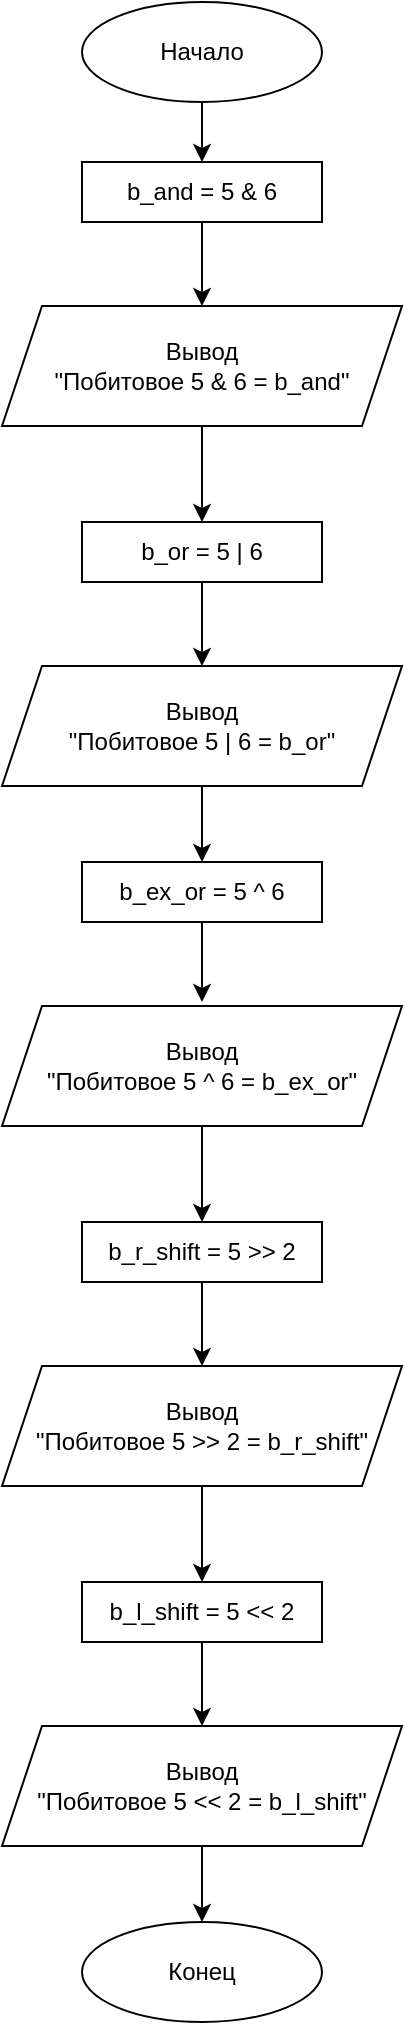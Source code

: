 <mxfile version="14.1.3" type="device" pages="4"><diagram id="mtov8UnVwxYRM04z-yIh" name="task-1"><mxGraphModel dx="1502" dy="604" grid="1" gridSize="10" guides="1" tooltips="1" connect="1" arrows="1" fold="1" page="1" pageScale="1" pageWidth="827" pageHeight="1169" math="0" shadow="0"><root><mxCell id="0"/><mxCell id="1" parent="0"/><mxCell id="noZf8pJ3AzpRDaezdVPW-12" value="" style="edgeStyle=orthogonalEdgeStyle;rounded=0;orthogonalLoop=1;jettySize=auto;html=1;entryX=0.5;entryY=0;entryDx=0;entryDy=0;" edge="1" parent="1" source="noZf8pJ3AzpRDaezdVPW-1" target="noZf8pJ3AzpRDaezdVPW-2"><mxGeometry relative="1" as="geometry"/></mxCell><mxCell id="noZf8pJ3AzpRDaezdVPW-1" value="Начало" style="ellipse;whiteSpace=wrap;html=1;" vertex="1" parent="1"><mxGeometry x="370" y="40" width="120" height="50" as="geometry"/></mxCell><mxCell id="noZf8pJ3AzpRDaezdVPW-13" style="edgeStyle=orthogonalEdgeStyle;rounded=0;orthogonalLoop=1;jettySize=auto;html=1;entryX=0.5;entryY=0;entryDx=0;entryDy=0;" edge="1" parent="1" source="noZf8pJ3AzpRDaezdVPW-2" target="noZf8pJ3AzpRDaezdVPW-3"><mxGeometry relative="1" as="geometry"/></mxCell><mxCell id="noZf8pJ3AzpRDaezdVPW-2" value="b_and = 5 &amp;amp; 6" style="rounded=0;whiteSpace=wrap;html=1;" vertex="1" parent="1"><mxGeometry x="370" y="120" width="120" height="30" as="geometry"/></mxCell><mxCell id="noZf8pJ3AzpRDaezdVPW-14" style="edgeStyle=orthogonalEdgeStyle;rounded=0;orthogonalLoop=1;jettySize=auto;html=1;entryX=0.5;entryY=0;entryDx=0;entryDy=0;" edge="1" parent="1" source="noZf8pJ3AzpRDaezdVPW-3" target="noZf8pJ3AzpRDaezdVPW-4"><mxGeometry relative="1" as="geometry"/></mxCell><mxCell id="noZf8pJ3AzpRDaezdVPW-3" value="Вывод&lt;br&gt;&quot;Побитовое 5 &amp;amp; 6 = b_and&quot;" style="shape=parallelogram;perimeter=parallelogramPerimeter;whiteSpace=wrap;html=1;fixedSize=1;" vertex="1" parent="1"><mxGeometry x="330" y="192" width="200" height="60" as="geometry"/></mxCell><mxCell id="noZf8pJ3AzpRDaezdVPW-15" style="edgeStyle=orthogonalEdgeStyle;rounded=0;orthogonalLoop=1;jettySize=auto;html=1;entryX=0.5;entryY=0;entryDx=0;entryDy=0;" edge="1" parent="1" source="noZf8pJ3AzpRDaezdVPW-4" target="noZf8pJ3AzpRDaezdVPW-5"><mxGeometry relative="1" as="geometry"/></mxCell><mxCell id="noZf8pJ3AzpRDaezdVPW-4" value="b_or = 5 | 6" style="rounded=0;whiteSpace=wrap;html=1;" vertex="1" parent="1"><mxGeometry x="370" y="300" width="120" height="30" as="geometry"/></mxCell><mxCell id="noZf8pJ3AzpRDaezdVPW-16" style="edgeStyle=orthogonalEdgeStyle;rounded=0;orthogonalLoop=1;jettySize=auto;html=1;entryX=0.5;entryY=0;entryDx=0;entryDy=0;" edge="1" parent="1" source="noZf8pJ3AzpRDaezdVPW-5" target="noZf8pJ3AzpRDaezdVPW-6"><mxGeometry relative="1" as="geometry"/></mxCell><mxCell id="noZf8pJ3AzpRDaezdVPW-5" value="Вывод&lt;br&gt;&quot;Побитовое 5 | 6 = b_or&quot;" style="shape=parallelogram;perimeter=parallelogramPerimeter;whiteSpace=wrap;html=1;fixedSize=1;" vertex="1" parent="1"><mxGeometry x="330" y="372" width="200" height="60" as="geometry"/></mxCell><mxCell id="noZf8pJ3AzpRDaezdVPW-17" style="edgeStyle=orthogonalEdgeStyle;rounded=0;orthogonalLoop=1;jettySize=auto;html=1;" edge="1" parent="1" source="noZf8pJ3AzpRDaezdVPW-6"><mxGeometry relative="1" as="geometry"><mxPoint x="430" y="540" as="targetPoint"/></mxGeometry></mxCell><mxCell id="noZf8pJ3AzpRDaezdVPW-6" value="b_ex_or = 5 ^ 6" style="rounded=0;whiteSpace=wrap;html=1;" vertex="1" parent="1"><mxGeometry x="370" y="470" width="120" height="30" as="geometry"/></mxCell><mxCell id="noZf8pJ3AzpRDaezdVPW-19" value="" style="edgeStyle=orthogonalEdgeStyle;rounded=0;orthogonalLoop=1;jettySize=auto;html=1;" edge="1" parent="1" source="noZf8pJ3AzpRDaezdVPW-7" target="noZf8pJ3AzpRDaezdVPW-8"><mxGeometry relative="1" as="geometry"/></mxCell><mxCell id="noZf8pJ3AzpRDaezdVPW-7" value="Вывод&lt;br&gt;&quot;Побитовое 5 ^ 6 = b_ex_or&quot;" style="shape=parallelogram;perimeter=parallelogramPerimeter;whiteSpace=wrap;html=1;fixedSize=1;" vertex="1" parent="1"><mxGeometry x="330" y="542" width="200" height="60" as="geometry"/></mxCell><mxCell id="noZf8pJ3AzpRDaezdVPW-20" value="" style="edgeStyle=orthogonalEdgeStyle;rounded=0;orthogonalLoop=1;jettySize=auto;html=1;" edge="1" parent="1" source="noZf8pJ3AzpRDaezdVPW-8" target="noZf8pJ3AzpRDaezdVPW-9"><mxGeometry relative="1" as="geometry"/></mxCell><mxCell id="noZf8pJ3AzpRDaezdVPW-8" value="b_r_shift = 5 &amp;gt;&amp;gt; 2" style="rounded=0;whiteSpace=wrap;html=1;" vertex="1" parent="1"><mxGeometry x="370" y="650" width="120" height="30" as="geometry"/></mxCell><mxCell id="noZf8pJ3AzpRDaezdVPW-21" value="" style="edgeStyle=orthogonalEdgeStyle;rounded=0;orthogonalLoop=1;jettySize=auto;html=1;" edge="1" parent="1" source="noZf8pJ3AzpRDaezdVPW-9" target="noZf8pJ3AzpRDaezdVPW-10"><mxGeometry relative="1" as="geometry"/></mxCell><mxCell id="noZf8pJ3AzpRDaezdVPW-9" value="Вывод&lt;br&gt;&quot;Побитовое 5 &amp;gt;&amp;gt; 2 = b_r_shift&quot;" style="shape=parallelogram;perimeter=parallelogramPerimeter;whiteSpace=wrap;html=1;fixedSize=1;" vertex="1" parent="1"><mxGeometry x="330" y="722" width="200" height="60" as="geometry"/></mxCell><mxCell id="noZf8pJ3AzpRDaezdVPW-22" value="" style="edgeStyle=orthogonalEdgeStyle;rounded=0;orthogonalLoop=1;jettySize=auto;html=1;" edge="1" parent="1" source="noZf8pJ3AzpRDaezdVPW-10" target="noZf8pJ3AzpRDaezdVPW-11"><mxGeometry relative="1" as="geometry"/></mxCell><mxCell id="noZf8pJ3AzpRDaezdVPW-10" value="b_l_shift = 5 &amp;lt;&amp;lt; 2" style="rounded=0;whiteSpace=wrap;html=1;" vertex="1" parent="1"><mxGeometry x="370" y="830" width="120" height="30" as="geometry"/></mxCell><mxCell id="noZf8pJ3AzpRDaezdVPW-24" value="" style="edgeStyle=orthogonalEdgeStyle;rounded=0;orthogonalLoop=1;jettySize=auto;html=1;" edge="1" parent="1" source="noZf8pJ3AzpRDaezdVPW-11" target="noZf8pJ3AzpRDaezdVPW-23"><mxGeometry relative="1" as="geometry"/></mxCell><mxCell id="noZf8pJ3AzpRDaezdVPW-11" value="Вывод&lt;br&gt;&quot;Побитовое 5 &amp;lt;&amp;lt; 2 = b_l_shift&quot;" style="shape=parallelogram;perimeter=parallelogramPerimeter;whiteSpace=wrap;html=1;fixedSize=1;" vertex="1" parent="1"><mxGeometry x="330" y="902" width="200" height="60" as="geometry"/></mxCell><mxCell id="noZf8pJ3AzpRDaezdVPW-23" value="Конец" style="ellipse;whiteSpace=wrap;html=1;" vertex="1" parent="1"><mxGeometry x="370" y="1000" width="120" height="50" as="geometry"/></mxCell></root></mxGraphModel></diagram><diagram id="lxtBtmDNymoC7H2dtrej" name="task-2"><mxGraphModel dx="1502" dy="604" grid="1" gridSize="10" guides="1" tooltips="1" connect="1" arrows="1" fold="1" page="1" pageScale="1" pageWidth="827" pageHeight="1169" math="0" shadow="0"><root><mxCell id="qsWx7sEdZ8oB0vHvWN6v-0"/><mxCell id="qsWx7sEdZ8oB0vHvWN6v-1" parent="qsWx7sEdZ8oB0vHvWN6v-0"/><mxCell id="Nx0aZJKkVV8_jHk47C-S-0" value="" style="edgeStyle=orthogonalEdgeStyle;rounded=0;orthogonalLoop=1;jettySize=auto;html=1;" edge="1" parent="qsWx7sEdZ8oB0vHvWN6v-1" source="Nx0aZJKkVV8_jHk47C-S-1" target="Nx0aZJKkVV8_jHk47C-S-3"><mxGeometry relative="1" as="geometry"/></mxCell><mxCell id="Nx0aZJKkVV8_jHk47C-S-1" value="Начало" style="ellipse;whiteSpace=wrap;html=1;" vertex="1" parent="qsWx7sEdZ8oB0vHvWN6v-1"><mxGeometry x="354" y="30" width="120" height="40" as="geometry"/></mxCell><mxCell id="Nx0aZJKkVV8_jHk47C-S-2" value="" style="edgeStyle=orthogonalEdgeStyle;rounded=0;orthogonalLoop=1;jettySize=auto;html=1;" edge="1" parent="qsWx7sEdZ8oB0vHvWN6v-1" source="Nx0aZJKkVV8_jHk47C-S-3" target="Nx0aZJKkVV8_jHk47C-S-4"><mxGeometry relative="1" as="geometry"/></mxCell><mxCell id="Nx0aZJKkVV8_jHk47C-S-3" value="Вывод&lt;br&gt;&quot;Введите координаты &lt;br&gt;двух точек&quot;" style="shape=parallelogram;perimeter=parallelogramPerimeter;whiteSpace=wrap;html=1;fixedSize=1;" vertex="1" parent="qsWx7sEdZ8oB0vHvWN6v-1"><mxGeometry x="334" y="100" width="160" height="60" as="geometry"/></mxCell><mxCell id="DtNqSmo6v0dv_nq8p0an-0" value="" style="edgeStyle=orthogonalEdgeStyle;rounded=0;orthogonalLoop=1;jettySize=auto;html=1;" edge="1" parent="qsWx7sEdZ8oB0vHvWN6v-1" source="Nx0aZJKkVV8_jHk47C-S-4" target="Nx0aZJKkVV8_jHk47C-S-5"><mxGeometry relative="1" as="geometry"/></mxCell><mxCell id="Nx0aZJKkVV8_jHk47C-S-4" value="Ввод&lt;br&gt;x1, y1, x2, y2" style="shape=parallelogram;perimeter=parallelogramPerimeter;whiteSpace=wrap;html=1;fixedSize=1;" vertex="1" parent="qsWx7sEdZ8oB0vHvWN6v-1"><mxGeometry x="334" y="190" width="160" height="60" as="geometry"/></mxCell><mxCell id="DtNqSmo6v0dv_nq8p0an-1" value="" style="edgeStyle=orthogonalEdgeStyle;rounded=0;orthogonalLoop=1;jettySize=auto;html=1;" edge="1" parent="qsWx7sEdZ8oB0vHvWN6v-1" source="Nx0aZJKkVV8_jHk47C-S-5" target="Nx0aZJKkVV8_jHk47C-S-6"><mxGeometry relative="1" as="geometry"/></mxCell><mxCell id="Nx0aZJKkVV8_jHk47C-S-5" value="&lt;div&gt;k = (y2 - y1)/(x2 - x1)&lt;/div&gt;&lt;div&gt;b = y2 - (k * x2)&lt;/div&gt;" style="rounded=0;whiteSpace=wrap;html=1;" vertex="1" parent="qsWx7sEdZ8oB0vHvWN6v-1"><mxGeometry x="354" y="280" width="120" height="60" as="geometry"/></mxCell><mxCell id="DtNqSmo6v0dv_nq8p0an-2" value="" style="edgeStyle=orthogonalEdgeStyle;rounded=0;orthogonalLoop=1;jettySize=auto;html=1;" edge="1" parent="qsWx7sEdZ8oB0vHvWN6v-1" source="Nx0aZJKkVV8_jHk47C-S-6" target="Nx0aZJKkVV8_jHk47C-S-7"><mxGeometry relative="1" as="geometry"/></mxCell><mxCell id="Nx0aZJKkVV8_jHk47C-S-6" value="Вывод&lt;br&gt;&quot;y = {k}x + {b}&quot;" style="shape=parallelogram;perimeter=parallelogramPerimeter;whiteSpace=wrap;html=1;fixedSize=1;" vertex="1" parent="qsWx7sEdZ8oB0vHvWN6v-1"><mxGeometry x="334" y="370" width="160" height="60" as="geometry"/></mxCell><mxCell id="Nx0aZJKkVV8_jHk47C-S-7" value="Конец" style="ellipse;whiteSpace=wrap;html=1;" vertex="1" parent="qsWx7sEdZ8oB0vHvWN6v-1"><mxGeometry x="354" y="460" width="120" height="40" as="geometry"/></mxCell></root></mxGraphModel></diagram><diagram id="T6PGgLkrZO6PjrcBX0u1" name="task-3"><mxGraphModel dx="2146" dy="863" grid="1" gridSize="10" guides="1" tooltips="1" connect="1" arrows="1" fold="1" page="1" pageScale="1" pageWidth="827" pageHeight="1169" math="0" shadow="0"><root><mxCell id="1HQWwujtwcnL8jCytG9O-0"/><mxCell id="1HQWwujtwcnL8jCytG9O-1" parent="1HQWwujtwcnL8jCytG9O-0"/><mxCell id="1HQWwujtwcnL8jCytG9O-8" value="" style="edgeStyle=orthogonalEdgeStyle;rounded=0;orthogonalLoop=1;jettySize=auto;html=1;" edge="1" parent="1HQWwujtwcnL8jCytG9O-1" source="1HQWwujtwcnL8jCytG9O-2" target="1HQWwujtwcnL8jCytG9O-3"><mxGeometry relative="1" as="geometry"/></mxCell><mxCell id="1HQWwujtwcnL8jCytG9O-2" value="Начало" style="ellipse;whiteSpace=wrap;html=1;" vertex="1" parent="1HQWwujtwcnL8jCytG9O-1"><mxGeometry x="430" y="20" width="120" height="40" as="geometry"/></mxCell><mxCell id="1HQWwujtwcnL8jCytG9O-9" value="" style="edgeStyle=orthogonalEdgeStyle;rounded=0;orthogonalLoop=1;jettySize=auto;html=1;" edge="1" parent="1HQWwujtwcnL8jCytG9O-1" source="1HQWwujtwcnL8jCytG9O-3" target="1HQWwujtwcnL8jCytG9O-4"><mxGeometry relative="1" as="geometry"/></mxCell><mxCell id="1HQWwujtwcnL8jCytG9O-3" value="Вывод&lt;br&gt;&quot;Введите границы диапазона&quot;" style="shape=parallelogram;perimeter=parallelogramPerimeter;whiteSpace=wrap;html=1;fixedSize=1;" vertex="1" parent="1HQWwujtwcnL8jCytG9O-1"><mxGeometry x="410" y="90" width="160" height="60" as="geometry"/></mxCell><mxCell id="1HQWwujtwcnL8jCytG9O-10" value="" style="edgeStyle=orthogonalEdgeStyle;rounded=0;orthogonalLoop=1;jettySize=auto;html=1;" edge="1" parent="1HQWwujtwcnL8jCytG9O-1" source="1HQWwujtwcnL8jCytG9O-4" target="1HQWwujtwcnL8jCytG9O-5"><mxGeometry relative="1" as="geometry"/></mxCell><mxCell id="1HQWwujtwcnL8jCytG9O-4" value="Ввод&lt;br&gt;a, b" style="shape=parallelogram;perimeter=parallelogramPerimeter;whiteSpace=wrap;html=1;fixedSize=1;" vertex="1" parent="1HQWwujtwcnL8jCytG9O-1"><mxGeometry x="410" y="180" width="160" height="60" as="geometry"/></mxCell><mxCell id="1HQWwujtwcnL8jCytG9O-11" style="edgeStyle=orthogonalEdgeStyle;rounded=0;orthogonalLoop=1;jettySize=auto;html=1;entryX=0.5;entryY=0;entryDx=0;entryDy=0;" edge="1" parent="1HQWwujtwcnL8jCytG9O-1" source="1HQWwujtwcnL8jCytG9O-5" target="1HQWwujtwcnL8jCytG9O-6"><mxGeometry relative="1" as="geometry"/></mxCell><mxCell id="1HQWwujtwcnL8jCytG9O-14" value="" style="edgeStyle=orthogonalEdgeStyle;rounded=0;orthogonalLoop=1;jettySize=auto;html=1;" edge="1" parent="1HQWwujtwcnL8jCytG9O-1" source="1HQWwujtwcnL8jCytG9O-5" target="1HQWwujtwcnL8jCytG9O-13"><mxGeometry relative="1" as="geometry"/></mxCell><mxCell id="1HQWwujtwcnL8jCytG9O-5" value="a, b это str" style="rhombus;whiteSpace=wrap;html=1;" vertex="1" parent="1HQWwujtwcnL8jCytG9O-1"><mxGeometry x="430" y="280" width="120" height="80" as="geometry"/></mxCell><mxCell id="sC7nYMjdzfOnVRGtRTHD-8" value="" style="edgeStyle=orthogonalEdgeStyle;rounded=0;orthogonalLoop=1;jettySize=auto;html=1;" edge="1" parent="1HQWwujtwcnL8jCytG9O-1" source="1HQWwujtwcnL8jCytG9O-6" target="sC7nYMjdzfOnVRGtRTHD-1"><mxGeometry relative="1" as="geometry"/></mxCell><mxCell id="1HQWwujtwcnL8jCytG9O-6" value="a_code = ord(a)&lt;br&gt;b_code = ord(b)" style="rounded=0;whiteSpace=wrap;html=1;" vertex="1" parent="1HQWwujtwcnL8jCytG9O-1"><mxGeometry x="750" y="340" width="120" height="40" as="geometry"/></mxCell><mxCell id="sC7nYMjdzfOnVRGtRTHD-31" style="edgeStyle=orthogonalEdgeStyle;rounded=0;orthogonalLoop=1;jettySize=auto;html=1;" edge="1" parent="1HQWwujtwcnL8jCytG9O-1" source="1HQWwujtwcnL8jCytG9O-7" target="1HQWwujtwcnL8jCytG9O-24"><mxGeometry relative="1" as="geometry"><Array as="points"><mxPoint x="810" y="680"/><mxPoint x="470" y="680"/></Array></mxGeometry></mxCell><mxCell id="1HQWwujtwcnL8jCytG9O-7" value="c = chr(randint(a_code, b_code))" style="rounded=0;whiteSpace=wrap;html=1;" vertex="1" parent="1HQWwujtwcnL8jCytG9O-1"><mxGeometry x="715" y="620" width="190" height="30" as="geometry"/></mxCell><mxCell id="1HQWwujtwcnL8jCytG9O-12" value="Да" style="text;html=1;align=center;verticalAlign=middle;resizable=0;points=[];autosize=1;" vertex="1" parent="1HQWwujtwcnL8jCytG9O-1"><mxGeometry x="705" y="300" width="30" height="20" as="geometry"/></mxCell><mxCell id="1HQWwujtwcnL8jCytG9O-17" value="" style="edgeStyle=orthogonalEdgeStyle;rounded=0;orthogonalLoop=1;jettySize=auto;html=1;" edge="1" parent="1HQWwujtwcnL8jCytG9O-1" source="1HQWwujtwcnL8jCytG9O-13" target="1HQWwujtwcnL8jCytG9O-16"><mxGeometry relative="1" as="geometry"/></mxCell><mxCell id="1HQWwujtwcnL8jCytG9O-20" value="" style="edgeStyle=orthogonalEdgeStyle;rounded=0;orthogonalLoop=1;jettySize=auto;html=1;" edge="1" parent="1HQWwujtwcnL8jCytG9O-1" source="1HQWwujtwcnL8jCytG9O-13" target="1HQWwujtwcnL8jCytG9O-19"><mxGeometry relative="1" as="geometry"/></mxCell><mxCell id="1HQWwujtwcnL8jCytG9O-13" value="a, b это int" style="rhombus;whiteSpace=wrap;html=1;" vertex="1" parent="1HQWwujtwcnL8jCytG9O-1"><mxGeometry x="240" y="370" width="120" height="80" as="geometry"/></mxCell><mxCell id="1HQWwujtwcnL8jCytG9O-15" value="Нет" style="text;html=1;align=center;verticalAlign=middle;resizable=0;points=[];autosize=1;" vertex="1" parent="1HQWwujtwcnL8jCytG9O-1"><mxGeometry x="340" y="300" width="40" height="20" as="geometry"/></mxCell><mxCell id="sC7nYMjdzfOnVRGtRTHD-18" value="" style="edgeStyle=orthogonalEdgeStyle;rounded=0;orthogonalLoop=1;jettySize=auto;html=1;" edge="1" parent="1HQWwujtwcnL8jCytG9O-1" source="1HQWwujtwcnL8jCytG9O-16" target="sC7nYMjdzfOnVRGtRTHD-14"><mxGeometry relative="1" as="geometry"/></mxCell><mxCell id="1HQWwujtwcnL8jCytG9O-16" value="a = int(a)&lt;br&gt;b = int(b)" style="whiteSpace=wrap;html=1;" vertex="1" parent="1HQWwujtwcnL8jCytG9O-1"><mxGeometry x="410" y="390" width="120" height="40" as="geometry"/></mxCell><mxCell id="1HQWwujtwcnL8jCytG9O-18" value="Да" style="text;html=1;align=center;verticalAlign=middle;resizable=0;points=[];autosize=1;" vertex="1" parent="1HQWwujtwcnL8jCytG9O-1"><mxGeometry x="365" y="390" width="30" height="20" as="geometry"/></mxCell><mxCell id="sC7nYMjdzfOnVRGtRTHD-24" value="" style="edgeStyle=orthogonalEdgeStyle;rounded=0;orthogonalLoop=1;jettySize=auto;html=1;" edge="1" parent="1HQWwujtwcnL8jCytG9O-1" source="1HQWwujtwcnL8jCytG9O-19" target="sC7nYMjdzfOnVRGtRTHD-20"><mxGeometry relative="1" as="geometry"/></mxCell><mxCell id="1HQWwujtwcnL8jCytG9O-19" value="a = float(a)&lt;br&gt;b = float(b)" style="whiteSpace=wrap;html=1;" vertex="1" parent="1HQWwujtwcnL8jCytG9O-1"><mxGeometry x="70" y="390" width="120" height="40" as="geometry"/></mxCell><mxCell id="1HQWwujtwcnL8jCytG9O-21" value="Нет" style="text;html=1;align=center;verticalAlign=middle;resizable=0;points=[];autosize=1;" vertex="1" parent="1HQWwujtwcnL8jCytG9O-1"><mxGeometry x="200" y="390" width="40" height="20" as="geometry"/></mxCell><mxCell id="1HQWwujtwcnL8jCytG9O-32" value="" style="edgeStyle=orthogonalEdgeStyle;rounded=0;orthogonalLoop=1;jettySize=auto;html=1;" edge="1" parent="1HQWwujtwcnL8jCytG9O-1" source="1HQWwujtwcnL8jCytG9O-24" target="1HQWwujtwcnL8jCytG9O-31"><mxGeometry relative="1" as="geometry"/></mxCell><mxCell id="1HQWwujtwcnL8jCytG9O-24" value="Вывод&lt;br&gt;c" style="shape=parallelogram;perimeter=parallelogramPerimeter;whiteSpace=wrap;html=1;fixedSize=1;" vertex="1" parent="1HQWwujtwcnL8jCytG9O-1"><mxGeometry x="390" y="730" width="160" height="60" as="geometry"/></mxCell><mxCell id="1HQWwujtwcnL8jCytG9O-31" value="Конец" style="ellipse;whiteSpace=wrap;html=1;" vertex="1" parent="1HQWwujtwcnL8jCytG9O-1"><mxGeometry x="410" y="820" width="120" height="40" as="geometry"/></mxCell><mxCell id="sC7nYMjdzfOnVRGtRTHD-3" value="" style="edgeStyle=orthogonalEdgeStyle;rounded=0;orthogonalLoop=1;jettySize=auto;html=1;" edge="1" parent="1HQWwujtwcnL8jCytG9O-1" source="sC7nYMjdzfOnVRGtRTHD-1" target="sC7nYMjdzfOnVRGtRTHD-2"><mxGeometry relative="1" as="geometry"/></mxCell><mxCell id="sC7nYMjdzfOnVRGtRTHD-6" style="edgeStyle=orthogonalEdgeStyle;rounded=0;orthogonalLoop=1;jettySize=auto;html=1;" edge="1" parent="1HQWwujtwcnL8jCytG9O-1" source="sC7nYMjdzfOnVRGtRTHD-1" target="1HQWwujtwcnL8jCytG9O-7"><mxGeometry relative="1" as="geometry"><Array as="points"><mxPoint x="690" y="450"/><mxPoint x="690" y="560"/><mxPoint x="810" y="560"/></Array></mxGeometry></mxCell><mxCell id="sC7nYMjdzfOnVRGtRTHD-1" value="b &amp;lt; a" style="rhombus;whiteSpace=wrap;html=1;" vertex="1" parent="1HQWwujtwcnL8jCytG9O-1"><mxGeometry x="750" y="410" width="120" height="80" as="geometry"/></mxCell><mxCell id="sC7nYMjdzfOnVRGtRTHD-7" style="edgeStyle=orthogonalEdgeStyle;rounded=0;orthogonalLoop=1;jettySize=auto;html=1;" edge="1" parent="1HQWwujtwcnL8jCytG9O-1" source="sC7nYMjdzfOnVRGtRTHD-2" target="1HQWwujtwcnL8jCytG9O-7"><mxGeometry relative="1" as="geometry"><Array as="points"><mxPoint x="950" y="560"/><mxPoint x="810" y="560"/></Array></mxGeometry></mxCell><mxCell id="sC7nYMjdzfOnVRGtRTHD-2" value="a, b = b, a" style="whiteSpace=wrap;html=1;" vertex="1" parent="1HQWwujtwcnL8jCytG9O-1"><mxGeometry x="890" y="500" width="120" height="30" as="geometry"/></mxCell><mxCell id="sC7nYMjdzfOnVRGtRTHD-9" value="Да" style="text;html=1;align=center;verticalAlign=middle;resizable=0;points=[];autosize=1;" vertex="1" parent="1HQWwujtwcnL8jCytG9O-1"><mxGeometry x="895" y="430" width="30" height="20" as="geometry"/></mxCell><mxCell id="sC7nYMjdzfOnVRGtRTHD-10" value="Нет" style="text;html=1;align=center;verticalAlign=middle;resizable=0;points=[];autosize=1;" vertex="1" parent="1HQWwujtwcnL8jCytG9O-1"><mxGeometry x="700" y="430" width="40" height="20" as="geometry"/></mxCell><mxCell id="sC7nYMjdzfOnVRGtRTHD-30" style="edgeStyle=orthogonalEdgeStyle;rounded=0;orthogonalLoop=1;jettySize=auto;html=1;" edge="1" parent="1HQWwujtwcnL8jCytG9O-1" source="sC7nYMjdzfOnVRGtRTHD-11" target="1HQWwujtwcnL8jCytG9O-24"><mxGeometry relative="1" as="geometry"/></mxCell><mxCell id="sC7nYMjdzfOnVRGtRTHD-11" value="c = randint(a, b)" style="whiteSpace=wrap;html=1;" vertex="1" parent="1HQWwujtwcnL8jCytG9O-1"><mxGeometry x="410" y="620" width="120" height="30" as="geometry"/></mxCell><mxCell id="sC7nYMjdzfOnVRGtRTHD-32" style="edgeStyle=orthogonalEdgeStyle;rounded=0;orthogonalLoop=1;jettySize=auto;html=1;" edge="1" parent="1HQWwujtwcnL8jCytG9O-1" source="sC7nYMjdzfOnVRGtRTHD-12" target="1HQWwujtwcnL8jCytG9O-24"><mxGeometry relative="1" as="geometry"><Array as="points"><mxPoint x="130" y="680"/><mxPoint x="470" y="680"/></Array></mxGeometry></mxCell><mxCell id="sC7nYMjdzfOnVRGtRTHD-12" value="c = uniform(a, b)" style="whiteSpace=wrap;html=1;" vertex="1" parent="1HQWwujtwcnL8jCytG9O-1"><mxGeometry x="70" y="620" width="120" height="30" as="geometry"/></mxCell><mxCell id="sC7nYMjdzfOnVRGtRTHD-13" value="" style="edgeStyle=orthogonalEdgeStyle;rounded=0;orthogonalLoop=1;jettySize=auto;html=1;" edge="1" parent="1HQWwujtwcnL8jCytG9O-1" source="sC7nYMjdzfOnVRGtRTHD-14" target="sC7nYMjdzfOnVRGtRTHD-15"><mxGeometry relative="1" as="geometry"/></mxCell><mxCell id="sC7nYMjdzfOnVRGtRTHD-26" style="edgeStyle=orthogonalEdgeStyle;rounded=0;orthogonalLoop=1;jettySize=auto;html=1;" edge="1" parent="1HQWwujtwcnL8jCytG9O-1" source="sC7nYMjdzfOnVRGtRTHD-14" target="sC7nYMjdzfOnVRGtRTHD-11"><mxGeometry relative="1" as="geometry"><Array as="points"><mxPoint x="360" y="500"/><mxPoint x="360" y="590"/><mxPoint x="470" y="590"/></Array></mxGeometry></mxCell><mxCell id="sC7nYMjdzfOnVRGtRTHD-14" value="b &amp;lt; a" style="rhombus;whiteSpace=wrap;html=1;" vertex="1" parent="1HQWwujtwcnL8jCytG9O-1"><mxGeometry x="410" y="460" width="120" height="80" as="geometry"/></mxCell><mxCell id="sC7nYMjdzfOnVRGtRTHD-27" style="edgeStyle=orthogonalEdgeStyle;rounded=0;orthogonalLoop=1;jettySize=auto;html=1;" edge="1" parent="1HQWwujtwcnL8jCytG9O-1" source="sC7nYMjdzfOnVRGtRTHD-15" target="sC7nYMjdzfOnVRGtRTHD-11"><mxGeometry relative="1" as="geometry"><Array as="points"><mxPoint x="610" y="590"/><mxPoint x="470" y="590"/></Array></mxGeometry></mxCell><mxCell id="sC7nYMjdzfOnVRGtRTHD-15" value="a, b = b, a" style="whiteSpace=wrap;html=1;" vertex="1" parent="1HQWwujtwcnL8jCytG9O-1"><mxGeometry x="550" y="550" width="120" height="30" as="geometry"/></mxCell><mxCell id="sC7nYMjdzfOnVRGtRTHD-16" value="Да" style="text;html=1;align=center;verticalAlign=middle;resizable=0;points=[];autosize=1;" vertex="1" parent="1HQWwujtwcnL8jCytG9O-1"><mxGeometry x="555" y="480" width="30" height="20" as="geometry"/></mxCell><mxCell id="sC7nYMjdzfOnVRGtRTHD-17" value="Нет" style="text;html=1;align=center;verticalAlign=middle;resizable=0;points=[];autosize=1;" vertex="1" parent="1HQWwujtwcnL8jCytG9O-1"><mxGeometry x="360" y="480" width="40" height="20" as="geometry"/></mxCell><mxCell id="sC7nYMjdzfOnVRGtRTHD-19" value="" style="edgeStyle=orthogonalEdgeStyle;rounded=0;orthogonalLoop=1;jettySize=auto;html=1;" edge="1" parent="1HQWwujtwcnL8jCytG9O-1" source="sC7nYMjdzfOnVRGtRTHD-20" target="sC7nYMjdzfOnVRGtRTHD-21"><mxGeometry relative="1" as="geometry"/></mxCell><mxCell id="sC7nYMjdzfOnVRGtRTHD-29" style="edgeStyle=orthogonalEdgeStyle;rounded=0;orthogonalLoop=1;jettySize=auto;html=1;" edge="1" parent="1HQWwujtwcnL8jCytG9O-1" source="sC7nYMjdzfOnVRGtRTHD-20" target="sC7nYMjdzfOnVRGtRTHD-12"><mxGeometry relative="1" as="geometry"><Array as="points"><mxPoint x="10" y="500"/><mxPoint x="10" y="590"/><mxPoint x="130" y="590"/></Array></mxGeometry></mxCell><mxCell id="sC7nYMjdzfOnVRGtRTHD-20" value="b &amp;lt; a" style="rhombus;whiteSpace=wrap;html=1;" vertex="1" parent="1HQWwujtwcnL8jCytG9O-1"><mxGeometry x="70" y="460" width="120" height="80" as="geometry"/></mxCell><mxCell id="sC7nYMjdzfOnVRGtRTHD-28" style="edgeStyle=orthogonalEdgeStyle;rounded=0;orthogonalLoop=1;jettySize=auto;html=1;" edge="1" parent="1HQWwujtwcnL8jCytG9O-1" source="sC7nYMjdzfOnVRGtRTHD-21" target="sC7nYMjdzfOnVRGtRTHD-12"><mxGeometry relative="1" as="geometry"><Array as="points"><mxPoint x="260" y="590"/><mxPoint x="130" y="590"/></Array></mxGeometry></mxCell><mxCell id="sC7nYMjdzfOnVRGtRTHD-21" value="a, b = b, a" style="whiteSpace=wrap;html=1;" vertex="1" parent="1HQWwujtwcnL8jCytG9O-1"><mxGeometry x="200" y="550" width="120" height="30" as="geometry"/></mxCell><mxCell id="sC7nYMjdzfOnVRGtRTHD-22" value="Да" style="text;html=1;align=center;verticalAlign=middle;resizable=0;points=[];autosize=1;" vertex="1" parent="1HQWwujtwcnL8jCytG9O-1"><mxGeometry x="215" y="480" width="30" height="20" as="geometry"/></mxCell><mxCell id="sC7nYMjdzfOnVRGtRTHD-23" value="Нет" style="text;html=1;align=center;verticalAlign=middle;resizable=0;points=[];autosize=1;" vertex="1" parent="1HQWwujtwcnL8jCytG9O-1"><mxGeometry x="10" y="480" width="40" height="20" as="geometry"/></mxCell></root></mxGraphModel></diagram><diagram id="4PV9Ao_O9J0vhBlQRIUk" name="task-4"><mxGraphModel dx="1502" dy="604" grid="1" gridSize="10" guides="1" tooltips="1" connect="1" arrows="1" fold="1" page="1" pageScale="1" pageWidth="827" pageHeight="1169" math="0" shadow="0"><root><mxCell id="3OjlnsFFYJcQveF09D8y-0"/><mxCell id="3OjlnsFFYJcQveF09D8y-1" parent="3OjlnsFFYJcQveF09D8y-0"/><mxCell id="Uhps0ciNJnReAn-2e5ep-0" value="" style="edgeStyle=orthogonalEdgeStyle;rounded=0;orthogonalLoop=1;jettySize=auto;html=1;" edge="1" parent="3OjlnsFFYJcQveF09D8y-1" source="Uhps0ciNJnReAn-2e5ep-1" target="Uhps0ciNJnReAn-2e5ep-3"><mxGeometry relative="1" as="geometry"/></mxCell><mxCell id="Uhps0ciNJnReAn-2e5ep-1" value="Начало" style="ellipse;whiteSpace=wrap;html=1;" vertex="1" parent="3OjlnsFFYJcQveF09D8y-1"><mxGeometry x="354" y="20" width="120" height="40" as="geometry"/></mxCell><mxCell id="Uhps0ciNJnReAn-2e5ep-2" value="" style="edgeStyle=orthogonalEdgeStyle;rounded=0;orthogonalLoop=1;jettySize=auto;html=1;" edge="1" parent="3OjlnsFFYJcQveF09D8y-1" source="Uhps0ciNJnReAn-2e5ep-3" target="Uhps0ciNJnReAn-2e5ep-4"><mxGeometry relative="1" as="geometry"/></mxCell><mxCell id="Uhps0ciNJnReAn-2e5ep-3" value="Вывод&lt;br&gt;&quot;Введите две буквы&quot;" style="shape=parallelogram;perimeter=parallelogramPerimeter;whiteSpace=wrap;html=1;fixedSize=1;" vertex="1" parent="3OjlnsFFYJcQveF09D8y-1"><mxGeometry x="334" y="90" width="160" height="60" as="geometry"/></mxCell><mxCell id="Uhps0ciNJnReAn-2e5ep-9" value="" style="edgeStyle=orthogonalEdgeStyle;rounded=0;orthogonalLoop=1;jettySize=auto;html=1;" edge="1" parent="3OjlnsFFYJcQveF09D8y-1" source="Uhps0ciNJnReAn-2e5ep-4" target="Uhps0ciNJnReAn-2e5ep-5"><mxGeometry relative="1" as="geometry"/></mxCell><mxCell id="Uhps0ciNJnReAn-2e5ep-4" value="Ввод&lt;br&gt;a, b" style="shape=parallelogram;perimeter=parallelogramPerimeter;whiteSpace=wrap;html=1;fixedSize=1;" vertex="1" parent="3OjlnsFFYJcQveF09D8y-1"><mxGeometry x="334" y="180" width="160" height="60" as="geometry"/></mxCell><mxCell id="Uhps0ciNJnReAn-2e5ep-13" value="" style="edgeStyle=orthogonalEdgeStyle;rounded=0;orthogonalLoop=1;jettySize=auto;html=1;" edge="1" parent="3OjlnsFFYJcQveF09D8y-1" source="Uhps0ciNJnReAn-2e5ep-5" target="Uhps0ciNJnReAn-2e5ep-12"><mxGeometry relative="1" as="geometry"/></mxCell><mxCell id="Uhps0ciNJnReAn-2e5ep-5" value="num_a = ord(a) - ord(&quot;a&quot;) + 1&lt;br&gt;num_b = ord(b) - ord(&quot;b&quot;) + 1" style="rounded=0;whiteSpace=wrap;html=1;" vertex="1" parent="3OjlnsFFYJcQveF09D8y-1"><mxGeometry x="314.5" y="280" width="199" height="40" as="geometry"/></mxCell><mxCell id="Uhps0ciNJnReAn-2e5ep-11" value="" style="edgeStyle=orthogonalEdgeStyle;rounded=0;orthogonalLoop=1;jettySize=auto;html=1;" edge="1" parent="3OjlnsFFYJcQveF09D8y-1" source="Uhps0ciNJnReAn-2e5ep-7" target="Uhps0ciNJnReAn-2e5ep-8"><mxGeometry relative="1" as="geometry"/></mxCell><mxCell id="Uhps0ciNJnReAn-2e5ep-7" value="Вывод&lt;br&gt;&quot;Буква '{a}' стоит на {num_a&amp;nbsp;} месте,&lt;br&gt;Буква '{b}' стоит на {num_b}&lt;br&gt;Между буквами '{a}' и '{b}' {dist} букв" style="shape=parallelogram;perimeter=parallelogramPerimeter;whiteSpace=wrap;html=1;fixedSize=1;" vertex="1" parent="3OjlnsFFYJcQveF09D8y-1"><mxGeometry x="286" y="530" width="256" height="60" as="geometry"/></mxCell><mxCell id="Uhps0ciNJnReAn-2e5ep-8" value="Конец" style="ellipse;whiteSpace=wrap;html=1;" vertex="1" parent="3OjlnsFFYJcQveF09D8y-1"><mxGeometry x="354" y="630" width="120" height="40" as="geometry"/></mxCell><mxCell id="Uhps0ciNJnReAn-2e5ep-15" value="" style="edgeStyle=orthogonalEdgeStyle;rounded=0;orthogonalLoop=1;jettySize=auto;html=1;" edge="1" parent="3OjlnsFFYJcQveF09D8y-1" source="Uhps0ciNJnReAn-2e5ep-12" target="Uhps0ciNJnReAn-2e5ep-14"><mxGeometry relative="1" as="geometry"/></mxCell><mxCell id="Uhps0ciNJnReAn-2e5ep-17" value="" style="edgeStyle=orthogonalEdgeStyle;rounded=0;orthogonalLoop=1;jettySize=auto;html=1;" edge="1" parent="3OjlnsFFYJcQveF09D8y-1" source="Uhps0ciNJnReAn-2e5ep-12" target="Uhps0ciNJnReAn-2e5ep-16"><mxGeometry relative="1" as="geometry"/></mxCell><mxCell id="Uhps0ciNJnReAn-2e5ep-12" value="&lt;span&gt;num_a == num_b&lt;/span&gt;" style="rhombus;whiteSpace=wrap;html=1;rounded=0;" vertex="1" parent="3OjlnsFFYJcQveF09D8y-1"><mxGeometry x="356" y="350" width="116" height="80" as="geometry"/></mxCell><mxCell id="Uhps0ciNJnReAn-2e5ep-20" value="" style="edgeStyle=orthogonalEdgeStyle;rounded=0;orthogonalLoop=1;jettySize=auto;html=1;" edge="1" parent="3OjlnsFFYJcQveF09D8y-1" source="Uhps0ciNJnReAn-2e5ep-14" target="Uhps0ciNJnReAn-2e5ep-7"><mxGeometry relative="1" as="geometry"/></mxCell><mxCell id="Uhps0ciNJnReAn-2e5ep-14" value="&lt;span&gt;dist = 0&lt;/span&gt;" style="whiteSpace=wrap;html=1;rounded=0;" vertex="1" parent="3OjlnsFFYJcQveF09D8y-1"><mxGeometry x="520" y="440" width="120" height="30" as="geometry"/></mxCell><mxCell id="Uhps0ciNJnReAn-2e5ep-21" style="edgeStyle=orthogonalEdgeStyle;rounded=0;orthogonalLoop=1;jettySize=auto;html=1;" edge="1" parent="3OjlnsFFYJcQveF09D8y-1" source="Uhps0ciNJnReAn-2e5ep-16" target="Uhps0ciNJnReAn-2e5ep-7"><mxGeometry relative="1" as="geometry"/></mxCell><mxCell id="Uhps0ciNJnReAn-2e5ep-16" value="&lt;span&gt;dist = abs(num_a - num_b) - 1&lt;/span&gt;" style="whiteSpace=wrap;html=1;rounded=0;" vertex="1" parent="3OjlnsFFYJcQveF09D8y-1"><mxGeometry x="160" y="440" width="170" height="30" as="geometry"/></mxCell><mxCell id="Uhps0ciNJnReAn-2e5ep-18" value="Нет" style="text;html=1;align=center;verticalAlign=middle;resizable=0;points=[];autosize=1;" vertex="1" parent="3OjlnsFFYJcQveF09D8y-1"><mxGeometry x="280" y="370" width="40" height="20" as="geometry"/></mxCell><mxCell id="Uhps0ciNJnReAn-2e5ep-19" value="Да" style="text;html=1;align=center;verticalAlign=middle;resizable=0;points=[];autosize=1;" vertex="1" parent="3OjlnsFFYJcQveF09D8y-1"><mxGeometry x="505" y="370" width="30" height="20" as="geometry"/></mxCell></root></mxGraphModel></diagram></mxfile>